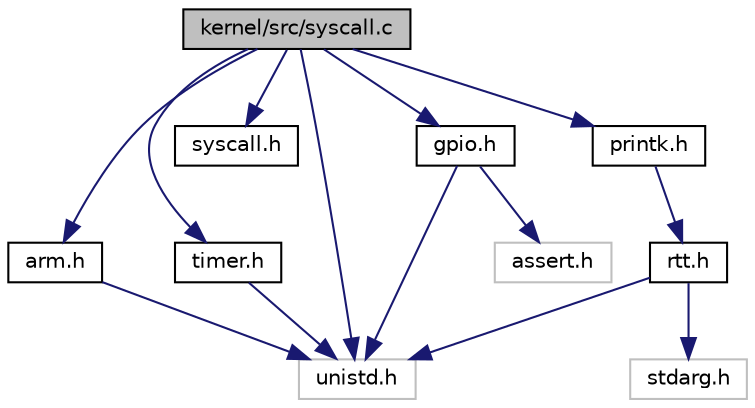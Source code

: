 digraph "kernel/src/syscall.c"
{
 // LATEX_PDF_SIZE
  edge [fontname="Helvetica",fontsize="10",labelfontname="Helvetica",labelfontsize="10"];
  node [fontname="Helvetica",fontsize="10",shape=record];
  Node1 [label="kernel/src/syscall.c",height=0.2,width=0.4,color="black", fillcolor="grey75", style="filled", fontcolor="black",tooltip="base syscall implementations for Lab 4 tasks"];
  Node1 -> Node2 [color="midnightblue",fontsize="10",style="solid",fontname="Helvetica"];
  Node2 [label="arm.h",height=0.2,width=0.4,color="black", fillcolor="white", style="filled",URL="$arm_8h.html",tooltip="Assembly wrappers for arm instructions."];
  Node2 -> Node3 [color="midnightblue",fontsize="10",style="solid",fontname="Helvetica"];
  Node3 [label="unistd.h",height=0.2,width=0.4,color="grey75", fillcolor="white", style="filled",tooltip=" "];
  Node1 -> Node4 [color="midnightblue",fontsize="10",style="solid",fontname="Helvetica"];
  Node4 [label="syscall.h",height=0.2,width=0.4,color="black", fillcolor="white", style="filled",URL="$syscall_8h.html",tooltip="prototypes for base system calls for lab 4"];
  Node1 -> Node3 [color="midnightblue",fontsize="10",style="solid",fontname="Helvetica"];
  Node1 -> Node5 [color="midnightblue",fontsize="10",style="solid",fontname="Helvetica"];
  Node5 [label="printk.h",height=0.2,width=0.4,color="black", fillcolor="white", style="filled",URL="$printk_8h.html",tooltip="formatted printing in kernel-space using rtt"];
  Node5 -> Node6 [color="midnightblue",fontsize="10",style="solid",fontname="Helvetica"];
  Node6 [label="rtt.h",height=0.2,width=0.4,color="black", fillcolor="white", style="filled",URL="$rtt_8h.html",tooltip="structs, defines, and prototypes for RTT"];
  Node6 -> Node3 [color="midnightblue",fontsize="10",style="solid",fontname="Helvetica"];
  Node6 -> Node7 [color="midnightblue",fontsize="10",style="solid",fontname="Helvetica"];
  Node7 [label="stdarg.h",height=0.2,width=0.4,color="grey75", fillcolor="white", style="filled",tooltip=" "];
  Node1 -> Node8 [color="midnightblue",fontsize="10",style="solid",fontname="Helvetica"];
  Node8 [label="timer.h",height=0.2,width=0.4,color="black", fillcolor="white", style="filled",URL="$timer_8h.html",tooltip="function prototypes for systick timer"];
  Node8 -> Node3 [color="midnightblue",fontsize="10",style="solid",fontname="Helvetica"];
  Node1 -> Node9 [color="midnightblue",fontsize="10",style="solid",fontname="Helvetica"];
  Node9 [label="gpio.h",height=0.2,width=0.4,color="black", fillcolor="white", style="filled",URL="$gpio_8h.html",tooltip="Prototypes for GPIO configuration, set, clear, and read."];
  Node9 -> Node3 [color="midnightblue",fontsize="10",style="solid",fontname="Helvetica"];
  Node9 -> Node10 [color="midnightblue",fontsize="10",style="solid",fontname="Helvetica"];
  Node10 [label="assert.h",height=0.2,width=0.4,color="grey75", fillcolor="white", style="filled",tooltip=" "];
}
